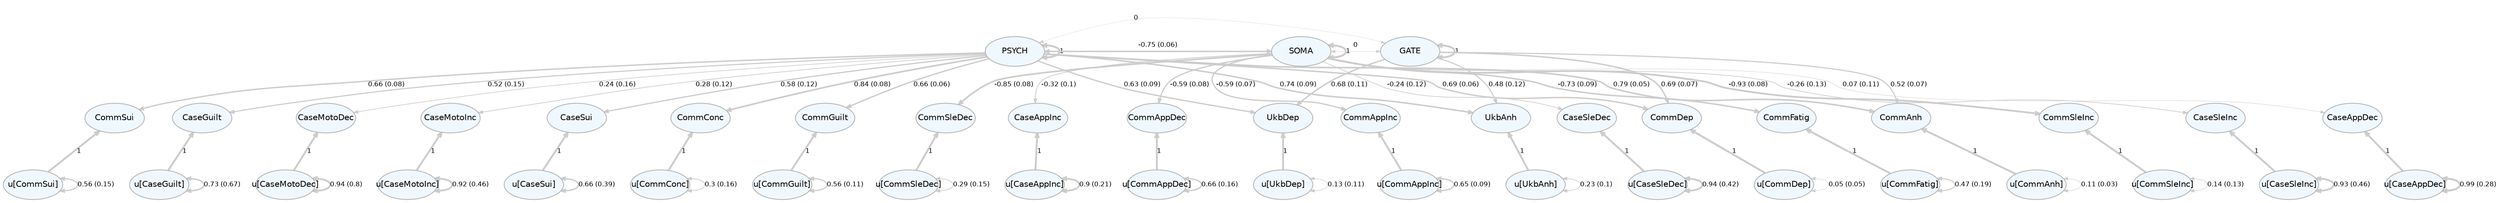 digraph {

graph [layout = "dot",
       rankdir = "TB",
       outputorder = "edgesfirst",
       bgcolor = "white"]

node [fontname = "Helvetica",
      fontsize = "10",
      shape = "circle",
      fixedsize = "true",
      width = "0.5",
      style = "filled",
      fillcolor = "aliceblue",
      color = "gray70",
      fontcolor = "gray50"]

edge [fontname = "Helvetica",
     fontsize = "8",
     len = "1.5",
     color = "gray80",
     arrowsize = "0.5"]

rankdir = TB;
{rank=min; 1; 2; 3;}
{rank=same; 24; 25; 26; 27; 28; 29; 30; 31; 32; 33; 34; 35; 36; 37; 38; 39; 40; 41; 42; 43;}
{rank=max; 4; 5; 6; 7; 8; 9; 10; 11; 12; 13; 14; 15; 16; 17; 18; 19; 20; 21; 22; 23;}

  "1" [label = "GATE", shape = "oval", width = "1", fontcolor = "black"] 
  "2" [label = "PSYCH", shape = "oval", width = "1", fontcolor = "black"] 
  "3" [label = "SOMA", shape = "oval", width = "1", fontcolor = "black"] 
  "4" [label = "u[CaseAppDec]", shape = "oval", width = "1", fontcolor = "black"] 
  "5" [label = "u[CaseAppInc]", shape = "oval", width = "1", fontcolor = "black"] 
  "6" [label = "u[CaseGuilt]", shape = "oval", width = "1", fontcolor = "black"] 
  "7" [label = "u[CaseMotoDec]", shape = "oval", width = "1", fontcolor = "black"] 
  "8" [label = "u[CaseMotoInc]", shape = "oval", width = "1", fontcolor = "black"] 
  "9" [label = "u[CaseSleDec]", shape = "oval", width = "1", fontcolor = "black"] 
  "10" [label = "u[CaseSleInc]", shape = "oval", width = "1", fontcolor = "black"] 
  "11" [label = "u[CaseSui]", shape = "oval", width = "1", fontcolor = "black"] 
  "12" [label = "u[CommAnh]", shape = "oval", width = "1", fontcolor = "black"] 
  "13" [label = "u[CommAppDec]", shape = "oval", width = "1", fontcolor = "black"] 
  "14" [label = "u[CommAppInc]", shape = "oval", width = "1", fontcolor = "black"] 
  "15" [label = "u[CommConc]", shape = "oval", width = "1", fontcolor = "black"] 
  "16" [label = "u[CommDep]", shape = "oval", width = "1", fontcolor = "black"] 
  "17" [label = "u[CommFatig]", shape = "oval", width = "1", fontcolor = "black"] 
  "18" [label = "u[CommGuilt]", shape = "oval", width = "1", fontcolor = "black"] 
  "19" [label = "u[CommSleDec]", shape = "oval", width = "1", fontcolor = "black"] 
  "20" [label = "u[CommSleInc]", shape = "oval", width = "1", fontcolor = "black"] 
  "21" [label = "u[CommSui]", shape = "oval", width = "1", fontcolor = "black"] 
  "22" [label = "u[UkbAnh]", shape = "oval", width = "1", fontcolor = "black"] 
  "23" [label = "u[UkbDep]", shape = "oval", width = "1", fontcolor = "black"] 
  "24" [label = "CommAnh", shape = "oval", width = "1", fontcolor = "black"] 
  "25" [label = "CommDep", shape = "oval", width = "1", fontcolor = "black"] 
  "26" [label = "UkbAnh", shape = "oval", width = "1", fontcolor = "black"] 
  "27" [label = "UkbDep", shape = "oval", width = "1", fontcolor = "black"] 
  "28" [label = "CaseGuilt", shape = "oval", width = "1", fontcolor = "black"] 
  "29" [label = "CaseMotoDec", shape = "oval", width = "1", fontcolor = "black"] 
  "30" [label = "CaseMotoInc", shape = "oval", width = "1", fontcolor = "black"] 
  "31" [label = "CaseSui", shape = "oval", width = "1", fontcolor = "black"] 
  "32" [label = "CommConc", shape = "oval", width = "1", fontcolor = "black"] 
  "33" [label = "CommGuilt", shape = "oval", width = "1", fontcolor = "black"] 
  "34" [label = "CommSui", shape = "oval", width = "1", fontcolor = "black"] 
  "35" [label = "CaseAppDec", shape = "oval", width = "1", fontcolor = "black"] 
  "36" [label = "CaseAppInc", shape = "oval", width = "1", fontcolor = "black"] 
  "37" [label = "CaseSleDec", shape = "oval", width = "1", fontcolor = "black"] 
  "38" [label = "CaseSleInc", shape = "oval", width = "1", fontcolor = "black"] 
  "39" [label = "CommAppDec", shape = "oval", width = "1", fontcolor = "black"] 
  "40" [label = "CommAppInc", shape = "oval", width = "1", fontcolor = "black"] 
  "41" [label = "CommFatig", shape = "oval", width = "1", fontcolor = "black"] 
  "42" [label = "CommSleDec", shape = "oval", width = "1", fontcolor = "black"] 
  "43" [label = "CommSleInc", shape = "oval", width = "1", fontcolor = "black"] 
"1"->"24" [label = "0.52 (0.07)", penwidth = "1.34815285379802", dir = "forward"] 
"1"->"25" [label = "0.69 (0.07)", penwidth = "1.68263538074814", dir = "forward"] 
"1"->"1" [label = "1", penwidth = "2.3", dir = "both"] 
"1"->"26" [label = "0.48 (0.12)", penwidth = "1.26444082150933", dir = "forward"] 
"1"->"27" [label = "0.68 (0.11)", penwidth = "1.66724999579779", dir = "forward"] 
"2"->"28" [label = "0.52 (0.15)", penwidth = "1.33809534552945", dir = "forward"] 
"2"->"29" [label = "0.24 (0.16)", penwidth = "0.771638683845032", dir = "forward"] 
"2"->"30" [label = "0.28 (0.12)", penwidth = "0.855783172322198", dir = "forward"] 
"2"->"31" [label = "0.58 (0.12)", penwidth = "1.46191891598299", dir = "forward"] 
"2"->"24" [label = "0.79 (0.05)", penwidth = "1.87523344404819", dir = "forward"] 
"2"->"32" [label = "0.84 (0.08)", penwidth = "1.97254952426481", dir = "forward"] 
"2"->"25" [label = "0.69 (0.06)", penwidth = "1.67543688999212", dir = "forward"] 
"2"->"33" [label = "0.66 (0.06)", penwidth = "1.62121950676712", dir = "forward"] 
"2"->"34" [label = "0.66 (0.08)", penwidth = "1.62877535409734", dir = "forward"] 
"2"->"1" [label = "0", penwidth = "0.3", dir = "both"] 
"2"->"2" [label = "1", penwidth = "2.3", dir = "both"] 
"2"->"3" [label = "-0.75 (0.06)", penwidth = "1.80847614982851", dir = "both"] 
"2"->"26" [label = "0.74 (0.09)", penwidth = "1.77142032275063", dir = "forward"] 
"2"->"27" [label = "0.63 (0.09)", penwidth = "1.56925670760779", dir = "forward"] 
"3"->"35" [label = "0.07 (0.11)", penwidth = "0.444321602932681", dir = "forward"] 
"3"->"36" [label = "-0.32 (0.1)", penwidth = "0.939610916149251", dir = "forward"] 
"3"->"37" [label = "-0.24 (0.12)", penwidth = "0.772915914795869", dir = "forward"] 
"3"->"38" [label = "-0.26 (0.13)", penwidth = "0.823095361494909", dir = "forward"] 
"3"->"39" [label = "-0.59 (0.08)", penwidth = "1.47143153777058", dir = "forward"] 
"3"->"40" [label = "-0.59 (0.07)", penwidth = "1.48896329120741", dir = "forward"] 
"3"->"41" [label = "-0.73 (0.09)", penwidth = "1.75730250991506", dir = "forward"] 
"3"->"42" [label = "-0.85 (0.08)", penwidth = "1.99004386064249", dir = "forward"] 
"3"->"43" [label = "-0.93 (0.08)", penwidth = "2.15548934590487", dir = "forward"] 
"3"->"1" [label = "0", penwidth = "0.3", dir = "both"] 
"3"->"3" [label = "1", penwidth = "2.3", dir = "both"] 
"4"->"35" [label = "1", penwidth = "2.3", dir = "forward"] 
"4"->"4" [label = "0.99 (0.28)", penwidth = "2.28958604516297", dir = "both"] 
"5"->"36" [label = "1", penwidth = "2.3", dir = "forward"] 
"5"->"5" [label = "0.9 (0.21)", penwidth = "2.095450644604", dir = "both"] 
"6"->"28" [label = "1", penwidth = "2.3", dir = "forward"] 
"6"->"6" [label = "0.73 (0.67)", penwidth = "1.76118226942486", dir = "both"] 
"7"->"29" [label = "1", penwidth = "2.3", dir = "forward"] 
"7"->"7" [label = "0.94 (0.8)", penwidth = "2.18878226165298", dir = "both"] 
"8"->"30" [label = "1", penwidth = "2.3", dir = "forward"] 
"8"->"8" [label = "0.92 (0.46)", penwidth = "2.14555282436132", dir = "both"] 
"9"->"37" [label = "1", penwidth = "2.3", dir = "forward"] 
"9"->"9" [label = "0.94 (0.42)", penwidth = "2.18817786610699", dir = "both"] 
"10"->"38" [label = "1", penwidth = "2.3", dir = "forward"] 
"10"->"10" [label = "0.93 (0.46)", penwidth = "2.16318659392463", dir = "both"] 
"11"->"31" [label = "1", penwidth = "2.3", dir = "forward"] 
"11"->"11" [label = "0.66 (0.39)", penwidth = "1.62497531532052", dir = "both"] 
"12"->"24" [label = "1", penwidth = "2.3", dir = "forward"] 
"12"->"12" [label = "0.11 (0.03)", penwidth = "0.510007227043431", dir = "both"] 
"13"->"39" [label = "1", penwidth = "2.3", dir = "forward"] 
"13"->"13" [label = "0.66 (0.16)", penwidth = "1.61387231077934", dir = "both"] 
"14"->"40" [label = "1", penwidth = "2.3", dir = "forward"] 
"14"->"14" [label = "0.65 (0.09)", penwidth = "1.59318497687711", dir = "both"] 
"15"->"32" [label = "1", penwidth = "2.3", dir = "forward"] 
"15"->"15" [label = "0.3 (0.16)", penwidth = "0.901291040543753", dir = "both"] 
"16"->"25" [label = "1", penwidth = "2.3", dir = "forward"] 
"16"->"16" [label = "0.05 (0.05)", penwidth = "0.398244179897003", dir = "both"] 
"17"->"41" [label = "1", penwidth = "2.3", dir = "forward"] 
"17"->"17" [label = "0.47 (0.19)", penwidth = "1.23813460851675", dir = "both"] 
"18"->"33" [label = "1", penwidth = "2.3", dir = "forward"] 
"18"->"18" [label = "0.56 (0.11)", penwidth = "1.42718513588873", dir = "both"] 
"19"->"42" [label = "1", penwidth = "2.3", dir = "forward"] 
"19"->"19" [label = "0.29 (0.15)", penwidth = "0.871873435120498", dir = "both"] 
"20"->"43" [label = "1", penwidth = "2.3", dir = "forward"] 
"20"->"20" [label = "0.14 (0.13)", penwidth = "0.57857834820631", dir = "both"] 
"21"->"34" [label = "1", penwidth = "2.3", dir = "forward"] 
"21"->"21" [label = "0.56 (0.15)", penwidth = "1.41718113762376", dir = "both"] 
"22"->"26" [label = "1", penwidth = "2.3", dir = "forward"] 
"22"->"22" [label = "0.23 (0.1)", penwidth = "0.752387962214995", dir = "both"] 
"23"->"27" [label = "1", penwidth = "2.3", dir = "forward"] 
"23"->"23" [label = "0.13 (0.11)", penwidth = "0.559806748470941", dir = "both"] 
}